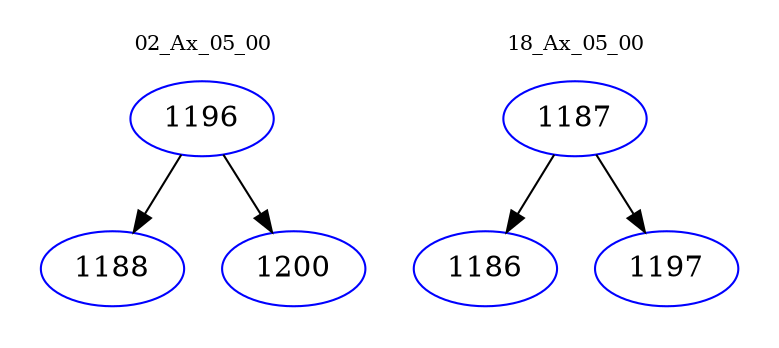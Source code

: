 digraph{
subgraph cluster_0 {
color = white
label = "02_Ax_05_00";
fontsize=10;
T0_1196 [label="1196", color="blue"]
T0_1196 -> T0_1188 [color="black"]
T0_1188 [label="1188", color="blue"]
T0_1196 -> T0_1200 [color="black"]
T0_1200 [label="1200", color="blue"]
}
subgraph cluster_1 {
color = white
label = "18_Ax_05_00";
fontsize=10;
T1_1187 [label="1187", color="blue"]
T1_1187 -> T1_1186 [color="black"]
T1_1186 [label="1186", color="blue"]
T1_1187 -> T1_1197 [color="black"]
T1_1197 [label="1197", color="blue"]
}
}
